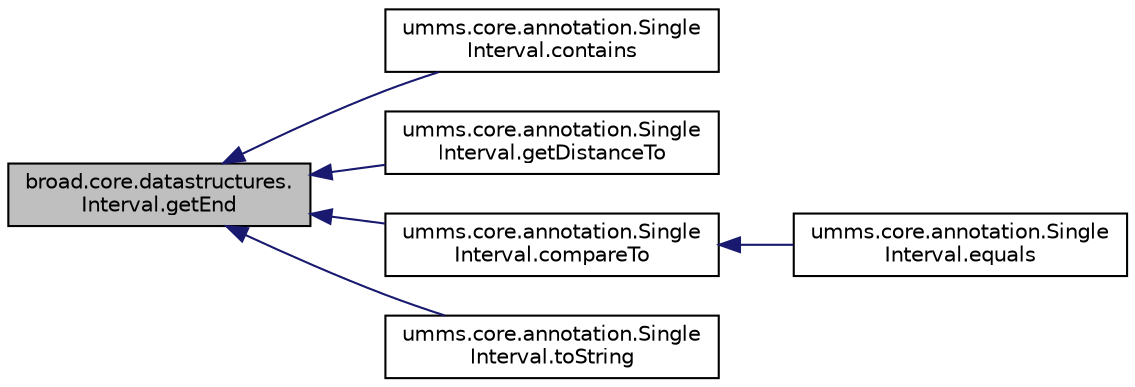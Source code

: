 digraph "broad.core.datastructures.Interval.getEnd"
{
  edge [fontname="Helvetica",fontsize="10",labelfontname="Helvetica",labelfontsize="10"];
  node [fontname="Helvetica",fontsize="10",shape=record];
  rankdir="LR";
  Node1 [label="broad.core.datastructures.\lInterval.getEnd",height=0.2,width=0.4,color="black", fillcolor="grey75", style="filled" fontcolor="black"];
  Node1 -> Node2 [dir="back",color="midnightblue",fontsize="10",style="solid",fontname="Helvetica"];
  Node2 [label="umms.core.annotation.Single\lInterval.contains",height=0.2,width=0.4,color="black", fillcolor="white", style="filled",URL="$classumms_1_1core_1_1annotation_1_1_single_interval.html#ac4beddc176961e3571745e624e8b7935"];
  Node1 -> Node3 [dir="back",color="midnightblue",fontsize="10",style="solid",fontname="Helvetica"];
  Node3 [label="umms.core.annotation.Single\lInterval.getDistanceTo",height=0.2,width=0.4,color="black", fillcolor="white", style="filled",URL="$classumms_1_1core_1_1annotation_1_1_single_interval.html#a50c6fe38bfa25042209be45b319185e8"];
  Node1 -> Node4 [dir="back",color="midnightblue",fontsize="10",style="solid",fontname="Helvetica"];
  Node4 [label="umms.core.annotation.Single\lInterval.compareTo",height=0.2,width=0.4,color="black", fillcolor="white", style="filled",URL="$classumms_1_1core_1_1annotation_1_1_single_interval.html#ab5cd161bf20b4b63196de28feba3a400"];
  Node4 -> Node5 [dir="back",color="midnightblue",fontsize="10",style="solid",fontname="Helvetica"];
  Node5 [label="umms.core.annotation.Single\lInterval.equals",height=0.2,width=0.4,color="black", fillcolor="white", style="filled",URL="$classumms_1_1core_1_1annotation_1_1_single_interval.html#a38841887f454c200862148f6003b0a9a"];
  Node1 -> Node6 [dir="back",color="midnightblue",fontsize="10",style="solid",fontname="Helvetica"];
  Node6 [label="umms.core.annotation.Single\lInterval.toString",height=0.2,width=0.4,color="black", fillcolor="white", style="filled",URL="$classumms_1_1core_1_1annotation_1_1_single_interval.html#af6ec57ba960feb42089534e956d13075"];
}
